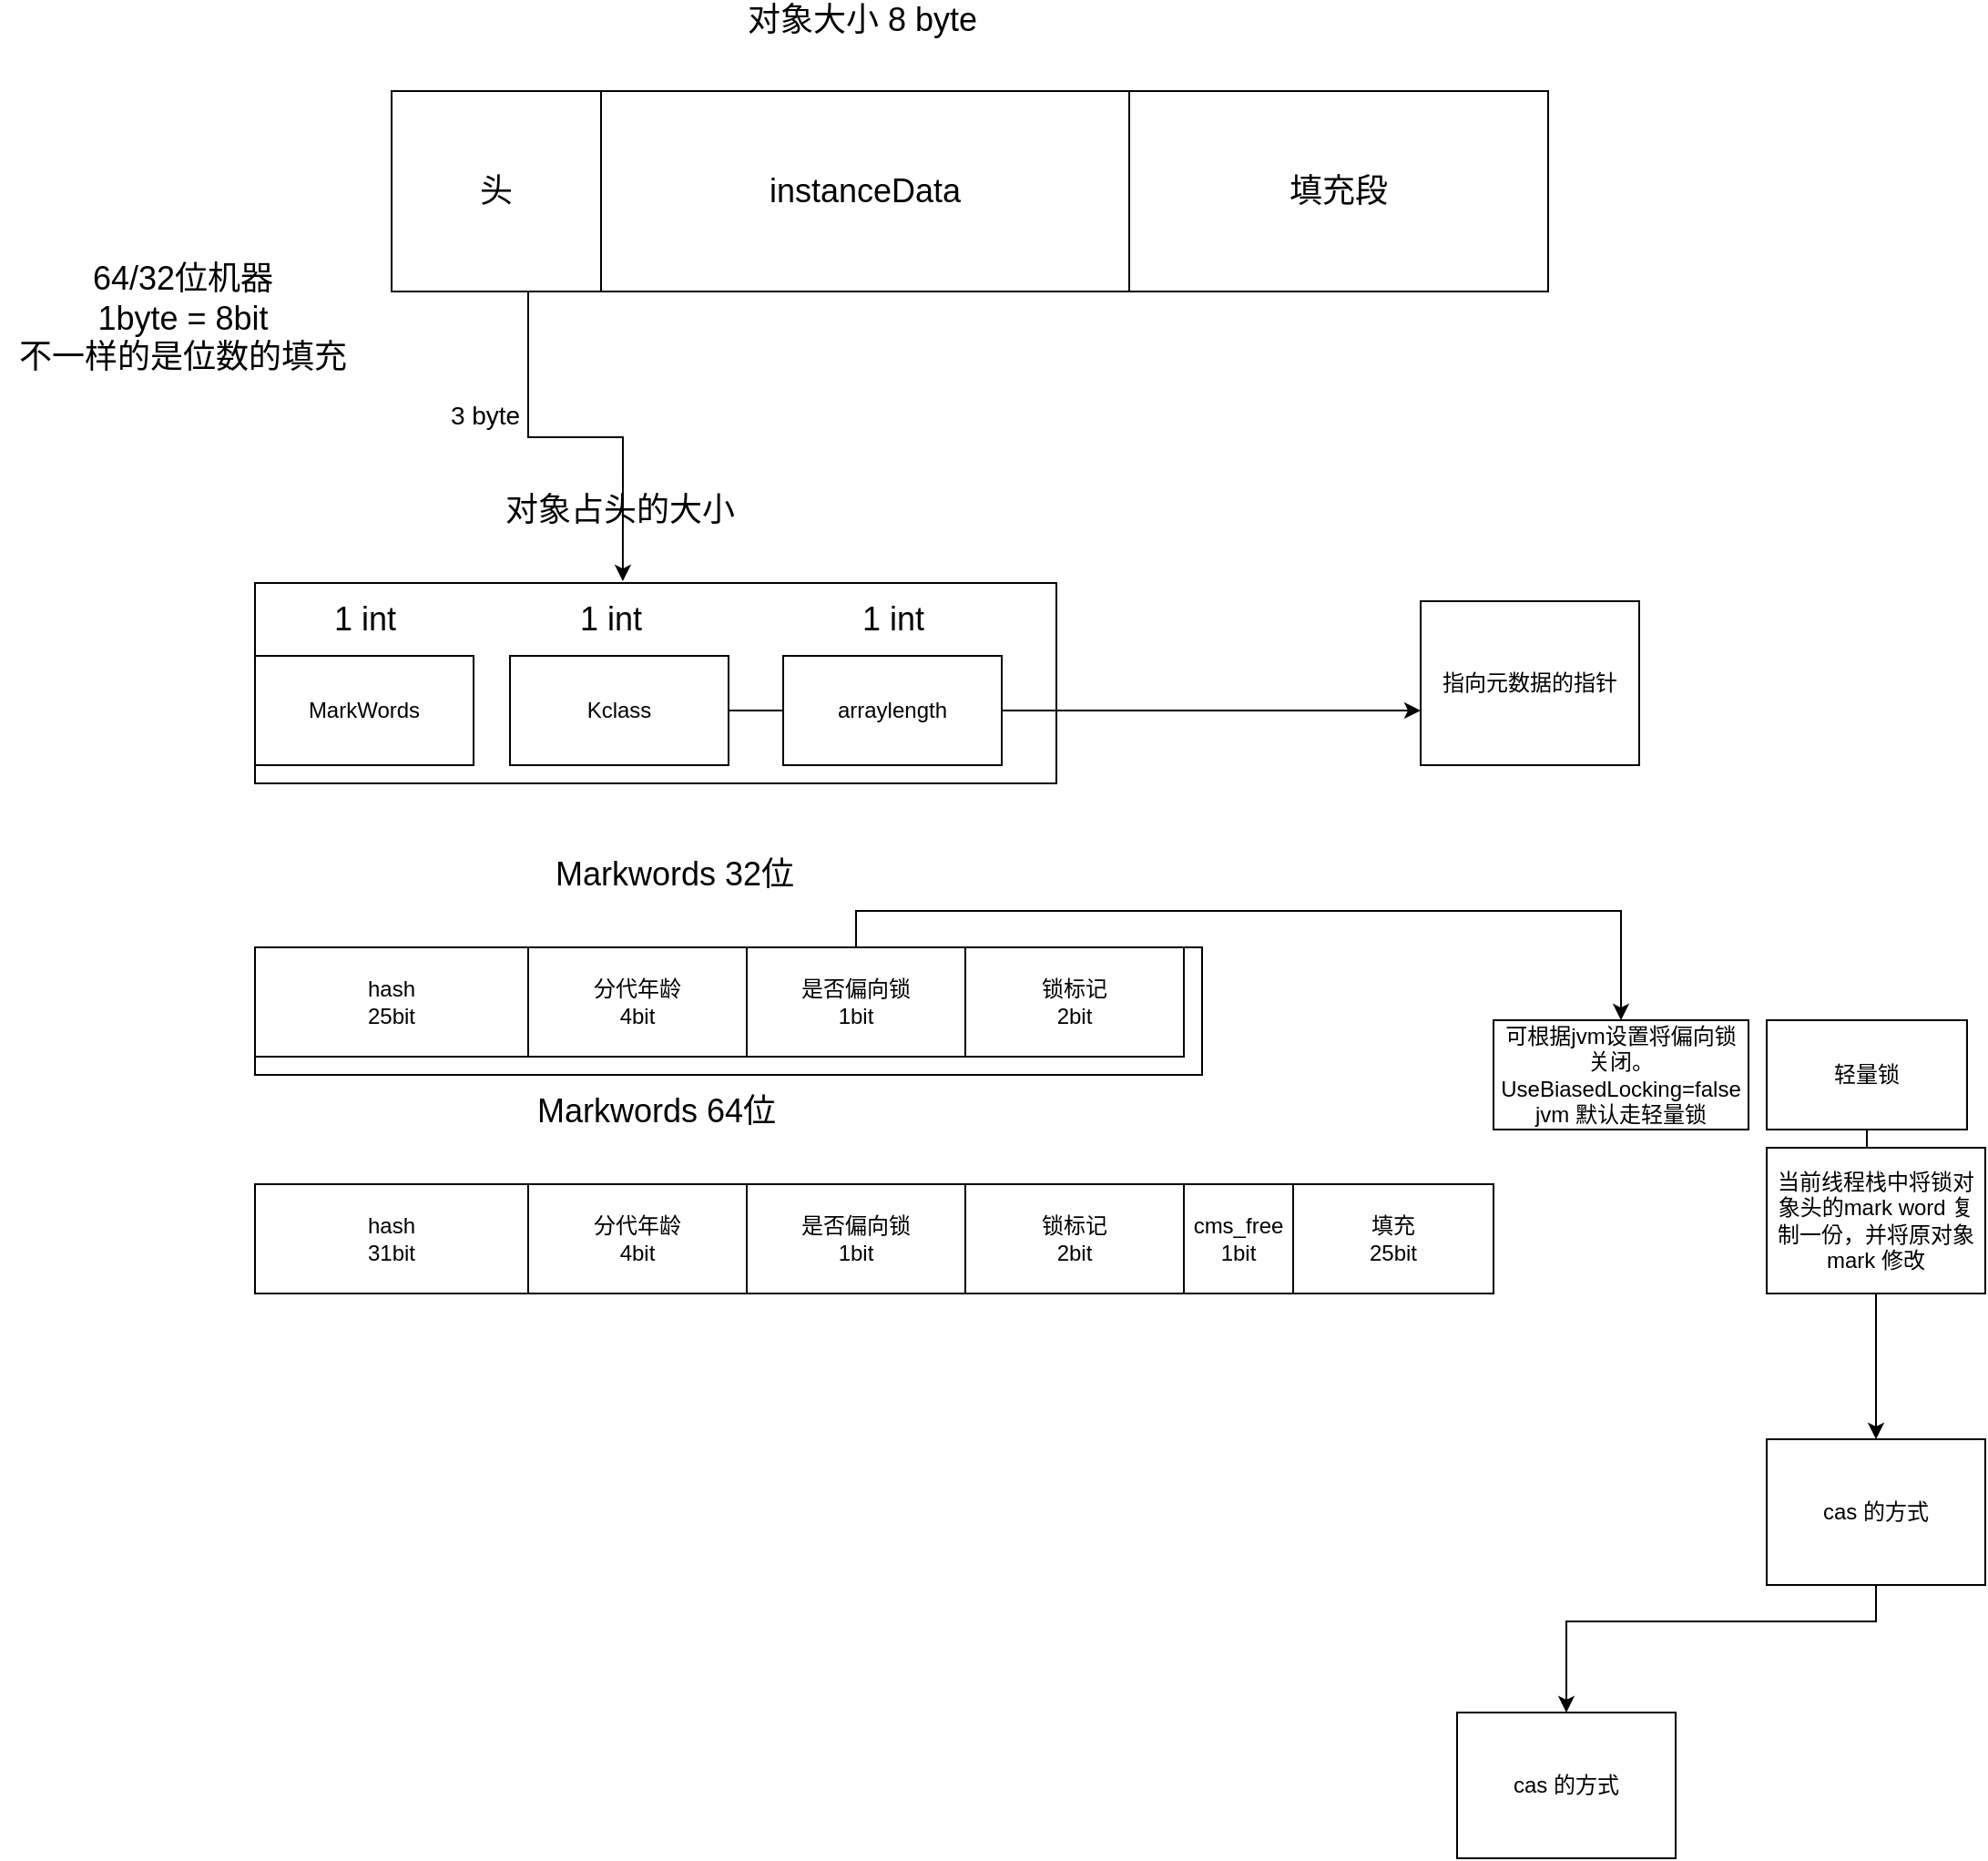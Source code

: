 <mxfile version="12.9.14" type="github"><diagram id="oGn6lGt_TA1oMrOJw4Vw" name="第 1 页"><mxGraphModel dx="2013" dy="1859" grid="1" gridSize="10" guides="1" tooltips="1" connect="1" arrows="1" fold="1" page="1" pageScale="1" pageWidth="827" pageHeight="1169" math="0" shadow="0"><root><mxCell id="0"/><mxCell id="1" parent="0"/><mxCell id="VQT2OTwkjx9-csgKTjRu-1" value="" style="rounded=0;whiteSpace=wrap;html=1;" vertex="1" parent="1"><mxGeometry y="100" width="520" height="70" as="geometry"/></mxCell><mxCell id="VQT2OTwkjx9-csgKTjRu-2" value="hash&lt;br&gt;25bit" style="rounded=0;whiteSpace=wrap;html=1;" vertex="1" parent="1"><mxGeometry y="100" width="150" height="60" as="geometry"/></mxCell><mxCell id="VQT2OTwkjx9-csgKTjRu-3" value="分代年龄&lt;br&gt;4bit" style="rounded=0;whiteSpace=wrap;html=1;" vertex="1" parent="1"><mxGeometry x="150" y="100" width="120" height="60" as="geometry"/></mxCell><mxCell id="VQT2OTwkjx9-csgKTjRu-6" value="锁标记&lt;br&gt;2bit" style="rounded=0;whiteSpace=wrap;html=1;" vertex="1" parent="1"><mxGeometry x="390" y="100" width="120" height="60" as="geometry"/></mxCell><mxCell id="VQT2OTwkjx9-csgKTjRu-7" value="&lt;font style=&quot;font-size: 18px&quot;&gt;Markwords 32位&lt;/font&gt;" style="text;html=1;resizable=0;autosize=1;align=center;verticalAlign=middle;points=[];fillColor=none;strokeColor=none;rounded=0;" vertex="1" parent="1"><mxGeometry x="155" y="50" width="150" height="20" as="geometry"/></mxCell><mxCell id="VQT2OTwkjx9-csgKTjRu-37" style="edgeStyle=orthogonalEdgeStyle;rounded=0;orthogonalLoop=1;jettySize=auto;html=1;exitX=0.5;exitY=0;exitDx=0;exitDy=0;entryX=0.5;entryY=0;entryDx=0;entryDy=0;" edge="1" parent="1" source="VQT2OTwkjx9-csgKTjRu-8" target="VQT2OTwkjx9-csgKTjRu-39"><mxGeometry relative="1" as="geometry"><mxPoint x="810" y="50" as="targetPoint"/></mxGeometry></mxCell><mxCell id="VQT2OTwkjx9-csgKTjRu-8" value="是否偏向锁&lt;br&gt;1bit" style="rounded=0;whiteSpace=wrap;html=1;" vertex="1" parent="1"><mxGeometry x="270" y="100" width="120" height="60" as="geometry"/></mxCell><mxCell id="VQT2OTwkjx9-csgKTjRu-9" value="&lt;div style=&quot;text-align: justify&quot;&gt;&lt;/div&gt;&lt;div&gt;&lt;/div&gt;" style="rounded=0;whiteSpace=wrap;html=1;align=center;" vertex="1" parent="1"><mxGeometry y="-100" width="440" height="110" as="geometry"/></mxCell><mxCell id="VQT2OTwkjx9-csgKTjRu-10" value="MarkWords" style="rounded=0;whiteSpace=wrap;html=1;" vertex="1" parent="1"><mxGeometry y="-60" width="120" height="60" as="geometry"/></mxCell><mxCell id="VQT2OTwkjx9-csgKTjRu-35" style="edgeStyle=orthogonalEdgeStyle;rounded=0;orthogonalLoop=1;jettySize=auto;html=1;" edge="1" parent="1" source="VQT2OTwkjx9-csgKTjRu-11"><mxGeometry relative="1" as="geometry"><mxPoint x="640" y="-30" as="targetPoint"/></mxGeometry></mxCell><mxCell id="VQT2OTwkjx9-csgKTjRu-11" value="Kclass" style="rounded=0;whiteSpace=wrap;html=1;" vertex="1" parent="1"><mxGeometry x="140" y="-60" width="120" height="60" as="geometry"/></mxCell><mxCell id="VQT2OTwkjx9-csgKTjRu-12" value="arraylength" style="rounded=0;whiteSpace=wrap;html=1;" vertex="1" parent="1"><mxGeometry x="290" y="-60" width="120" height="60" as="geometry"/></mxCell><mxCell id="VQT2OTwkjx9-csgKTjRu-13" value="&lt;span style=&quot;font-size: 18px&quot;&gt;对象占头的大小&lt;br&gt;&lt;/span&gt;" style="text;html=1;resizable=0;autosize=1;align=center;verticalAlign=middle;points=[];fillColor=none;strokeColor=none;rounded=0;" vertex="1" parent="1"><mxGeometry x="130" y="-150" width="140" height="20" as="geometry"/></mxCell><mxCell id="VQT2OTwkjx9-csgKTjRu-14" value="&lt;span style=&quot;font-size: 18px&quot;&gt;1 int&lt;br&gt;&lt;/span&gt;" style="text;html=1;resizable=0;autosize=1;align=center;verticalAlign=middle;points=[];fillColor=none;strokeColor=none;rounded=0;" vertex="1" parent="1"><mxGeometry x="35" y="-90" width="50" height="20" as="geometry"/></mxCell><mxCell id="VQT2OTwkjx9-csgKTjRu-15" value="&lt;span style=&quot;font-size: 18px&quot;&gt;1 int&lt;br&gt;&lt;/span&gt;" style="text;html=1;resizable=0;autosize=1;align=center;verticalAlign=middle;points=[];fillColor=none;strokeColor=none;rounded=0;" vertex="1" parent="1"><mxGeometry x="170" y="-90" width="50" height="20" as="geometry"/></mxCell><mxCell id="VQT2OTwkjx9-csgKTjRu-16" value="&lt;span style=&quot;font-size: 18px&quot;&gt;1 int&lt;br&gt;&lt;/span&gt;" style="text;html=1;resizable=0;autosize=1;align=center;verticalAlign=middle;points=[];fillColor=none;strokeColor=none;rounded=0;" vertex="1" parent="1"><mxGeometry x="325" y="-90" width="50" height="20" as="geometry"/></mxCell><mxCell id="VQT2OTwkjx9-csgKTjRu-17" value="&lt;span style=&quot;font-size: 18px&quot;&gt;64/32位机器&lt;br&gt;1byte = 8bit&lt;br&gt;不一样的是位数的填充&lt;br&gt;&lt;/span&gt;" style="text;html=1;resizable=0;autosize=1;align=center;verticalAlign=middle;points=[];fillColor=none;strokeColor=none;rounded=0;" vertex="1" parent="1"><mxGeometry x="-140" y="-270" width="200" height="50" as="geometry"/></mxCell><mxCell id="VQT2OTwkjx9-csgKTjRu-29" style="edgeStyle=orthogonalEdgeStyle;rounded=0;orthogonalLoop=1;jettySize=auto;html=1;entryX=0.459;entryY=-0.009;entryDx=0;entryDy=0;entryPerimeter=0;" edge="1" parent="1" source="VQT2OTwkjx9-csgKTjRu-18" target="VQT2OTwkjx9-csgKTjRu-9"><mxGeometry relative="1" as="geometry"><Array as="points"><mxPoint x="150" y="-180"/><mxPoint x="202" y="-180"/></Array></mxGeometry></mxCell><mxCell id="VQT2OTwkjx9-csgKTjRu-30" value="&lt;font style=&quot;font-size: 14px&quot;&gt;3 byte&lt;/font&gt;" style="edgeLabel;html=1;align=center;verticalAlign=middle;resizable=0;points=[];" vertex="1" connectable="0" parent="VQT2OTwkjx9-csgKTjRu-29"><mxGeometry x="-0.361" y="-24" relative="1" as="geometry"><mxPoint as="offset"/></mxGeometry></mxCell><mxCell id="VQT2OTwkjx9-csgKTjRu-18" value="" style="rounded=0;whiteSpace=wrap;html=1;" vertex="1" parent="1"><mxGeometry x="75" y="-370" width="635" height="110" as="geometry"/></mxCell><mxCell id="VQT2OTwkjx9-csgKTjRu-20" value="" style="rounded=0;whiteSpace=wrap;html=1;" vertex="1" parent="1"><mxGeometry y="230" width="680" height="60" as="geometry"/></mxCell><mxCell id="VQT2OTwkjx9-csgKTjRu-21" value="hash&lt;br&gt;31bit" style="rounded=0;whiteSpace=wrap;html=1;" vertex="1" parent="1"><mxGeometry y="230" width="150" height="60" as="geometry"/></mxCell><mxCell id="VQT2OTwkjx9-csgKTjRu-22" value="分代年龄&lt;br&gt;4bit" style="rounded=0;whiteSpace=wrap;html=1;" vertex="1" parent="1"><mxGeometry x="150" y="230" width="120" height="60" as="geometry"/></mxCell><mxCell id="VQT2OTwkjx9-csgKTjRu-23" value="锁标记&lt;br&gt;2bit" style="rounded=0;whiteSpace=wrap;html=1;" vertex="1" parent="1"><mxGeometry x="390" y="230" width="120" height="60" as="geometry"/></mxCell><mxCell id="VQT2OTwkjx9-csgKTjRu-24" value="是否偏向锁&lt;br&gt;1bit" style="rounded=0;whiteSpace=wrap;html=1;" vertex="1" parent="1"><mxGeometry x="270" y="230" width="120" height="60" as="geometry"/></mxCell><mxCell id="VQT2OTwkjx9-csgKTjRu-25" value="&lt;font style=&quot;font-size: 18px&quot;&gt;Markwords 64位&lt;/font&gt;" style="text;html=1;resizable=0;autosize=1;align=center;verticalAlign=middle;points=[];fillColor=none;strokeColor=none;rounded=0;" vertex="1" parent="1"><mxGeometry x="145" y="180" width="150" height="20" as="geometry"/></mxCell><mxCell id="VQT2OTwkjx9-csgKTjRu-27" value="cms_free&lt;br&gt;1bit" style="rounded=0;whiteSpace=wrap;html=1;" vertex="1" parent="1"><mxGeometry x="510" y="230" width="60" height="60" as="geometry"/></mxCell><mxCell id="VQT2OTwkjx9-csgKTjRu-28" value="填充&lt;br&gt;25bit" style="rounded=0;whiteSpace=wrap;html=1;" vertex="1" parent="1"><mxGeometry x="570" y="230" width="110" height="60" as="geometry"/></mxCell><mxCell id="VQT2OTwkjx9-csgKTjRu-31" value="&lt;font style=&quot;font-size: 18px&quot;&gt;头&lt;/font&gt;" style="rounded=0;whiteSpace=wrap;html=1;" vertex="1" parent="1"><mxGeometry x="75" y="-370" width="115" height="110" as="geometry"/></mxCell><mxCell id="VQT2OTwkjx9-csgKTjRu-32" value="&lt;span style=&quot;font-size: 18px&quot;&gt;instanceData&lt;/span&gt;" style="rounded=0;whiteSpace=wrap;html=1;" vertex="1" parent="1"><mxGeometry x="190" y="-370" width="290" height="110" as="geometry"/></mxCell><mxCell id="VQT2OTwkjx9-csgKTjRu-33" value="&lt;span style=&quot;font-size: 18px&quot;&gt;对象大小 8&amp;nbsp;&lt;/span&gt;&lt;font style=&quot;font-size: 18px&quot;&gt;byte&lt;/font&gt;" style="text;html=1;align=center;verticalAlign=middle;resizable=0;points=[];autosize=1;" vertex="1" parent="1"><mxGeometry x="263" y="-419" width="140" height="20" as="geometry"/></mxCell><mxCell id="VQT2OTwkjx9-csgKTjRu-34" value="&lt;span style=&quot;font-size: 18px&quot;&gt;填充段&lt;/span&gt;" style="rounded=0;whiteSpace=wrap;html=1;" vertex="1" parent="1"><mxGeometry x="480" y="-370" width="230" height="110" as="geometry"/></mxCell><mxCell id="VQT2OTwkjx9-csgKTjRu-36" value="指向元数据的指针" style="rounded=0;whiteSpace=wrap;html=1;" vertex="1" parent="1"><mxGeometry x="640" y="-90" width="120" height="90" as="geometry"/></mxCell><mxCell id="VQT2OTwkjx9-csgKTjRu-39" value="可根据jvm设置将偏向锁关闭。&lt;br&gt;UseBiasedLocking=false&lt;br&gt;jvm 默认走轻量锁" style="rounded=0;whiteSpace=wrap;html=1;" vertex="1" parent="1"><mxGeometry x="680" y="140" width="140" height="60" as="geometry"/></mxCell><mxCell id="VQT2OTwkjx9-csgKTjRu-43" value="" style="edgeStyle=orthogonalEdgeStyle;rounded=0;orthogonalLoop=1;jettySize=auto;html=1;" edge="1" parent="1" source="VQT2OTwkjx9-csgKTjRu-41" target="VQT2OTwkjx9-csgKTjRu-42"><mxGeometry relative="1" as="geometry"/></mxCell><mxCell id="VQT2OTwkjx9-csgKTjRu-41" value="轻量锁" style="rounded=0;whiteSpace=wrap;html=1;" vertex="1" parent="1"><mxGeometry x="830" y="140" width="110" height="60" as="geometry"/></mxCell><mxCell id="VQT2OTwkjx9-csgKTjRu-45" value="" style="edgeStyle=orthogonalEdgeStyle;rounded=0;orthogonalLoop=1;jettySize=auto;html=1;" edge="1" parent="1" source="VQT2OTwkjx9-csgKTjRu-42" target="VQT2OTwkjx9-csgKTjRu-44"><mxGeometry relative="1" as="geometry"/></mxCell><mxCell id="VQT2OTwkjx9-csgKTjRu-42" value="当前线程栈中将锁对象头的mark word 复制一份，并将原对象mark 修改" style="rounded=0;whiteSpace=wrap;html=1;" vertex="1" parent="1"><mxGeometry x="830" y="210" width="120" height="80" as="geometry"/></mxCell><mxCell id="VQT2OTwkjx9-csgKTjRu-47" value="" style="edgeStyle=orthogonalEdgeStyle;rounded=0;orthogonalLoop=1;jettySize=auto;html=1;" edge="1" parent="1" source="VQT2OTwkjx9-csgKTjRu-44" target="VQT2OTwkjx9-csgKTjRu-46"><mxGeometry relative="1" as="geometry"><Array as="points"><mxPoint x="890" y="470"/><mxPoint x="720" y="470"/></Array></mxGeometry></mxCell><mxCell id="VQT2OTwkjx9-csgKTjRu-44" value="cas 的方式&lt;br&gt;" style="rounded=0;whiteSpace=wrap;html=1;" vertex="1" parent="1"><mxGeometry x="830" y="370" width="120" height="80" as="geometry"/></mxCell><mxCell id="VQT2OTwkjx9-csgKTjRu-46" value="cas 的方式&lt;br&gt;" style="rounded=0;whiteSpace=wrap;html=1;" vertex="1" parent="1"><mxGeometry x="660" y="520" width="120" height="80" as="geometry"/></mxCell></root></mxGraphModel></diagram></mxfile>